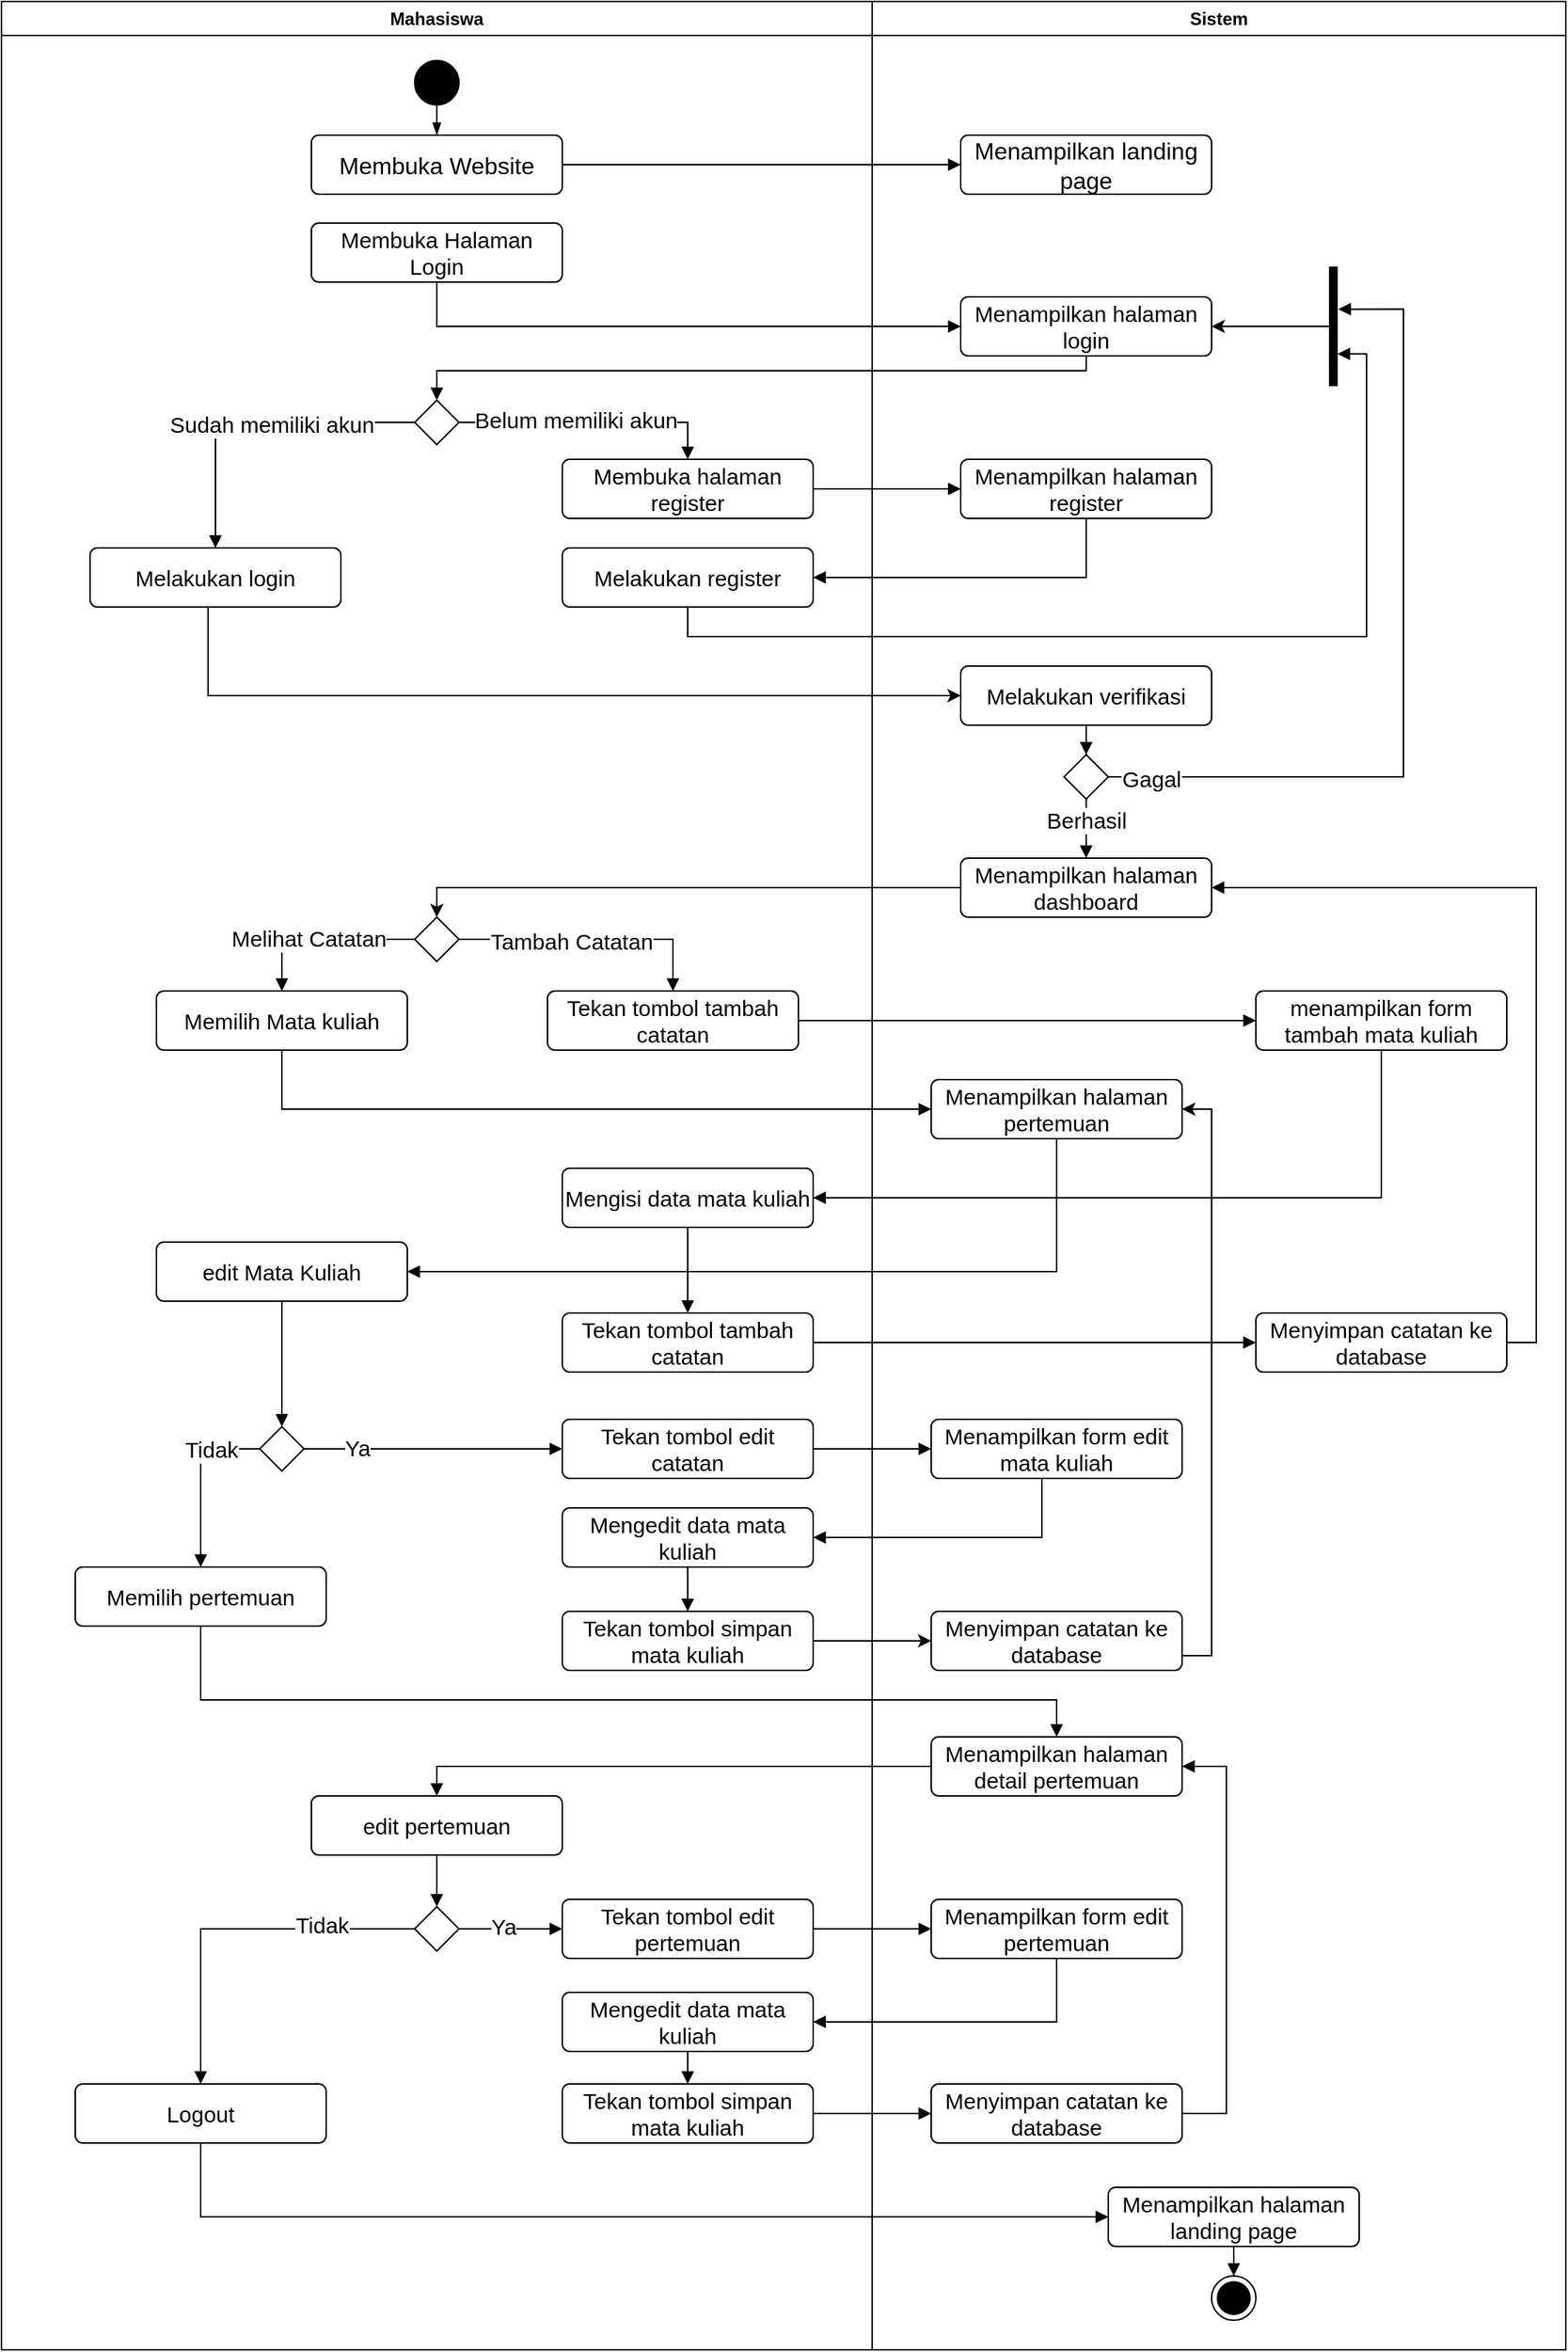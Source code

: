 <mxfile version="25.0.3">
  <diagram name="Page-1" id="1pS5nne5ay4UwRCuELFb">
    <mxGraphModel dx="2097" dy="682" grid="1" gridSize="10" guides="1" tooltips="1" connect="1" arrows="1" fold="1" page="1" pageScale="1" pageWidth="850" pageHeight="1100" math="0" shadow="0">
      <root>
        <mxCell id="0" />
        <mxCell id="1" parent="0" />
        <mxCell id="IEgsuIe9ImZTveWtjrnu-1" value="Mahasiswa" style="swimlane;whiteSpace=wrap;html=1;" parent="1" vertex="1">
          <mxGeometry x="-80" y="10" width="590" height="1590" as="geometry" />
        </mxCell>
        <mxCell id="IEgsuIe9ImZTveWtjrnu-6" style="edgeStyle=orthogonalEdgeStyle;rounded=0;orthogonalLoop=1;jettySize=auto;html=1;endArrow=blockThin;endFill=1;" parent="IEgsuIe9ImZTveWtjrnu-1" source="IEgsuIe9ImZTveWtjrnu-4" target="IEgsuIe9ImZTveWtjrnu-5" edge="1">
          <mxGeometry relative="1" as="geometry" />
        </mxCell>
        <mxCell id="IEgsuIe9ImZTveWtjrnu-4" value="" style="ellipse;fillColor=strokeColor;html=1;" parent="IEgsuIe9ImZTveWtjrnu-1" vertex="1">
          <mxGeometry x="280" y="40" width="30" height="30" as="geometry" />
        </mxCell>
        <mxCell id="IEgsuIe9ImZTveWtjrnu-5" value="Membuka Website" style="html=1;align=center;verticalAlign=middle;rounded=1;absoluteArcSize=1;arcSize=10;dashed=0;whiteSpace=wrap;labelPosition=center;verticalLabelPosition=middle;fontSize=16;" parent="IEgsuIe9ImZTveWtjrnu-1" vertex="1">
          <mxGeometry x="210" y="90.5" width="170" height="40" as="geometry" />
        </mxCell>
        <mxCell id="IEgsuIe9ImZTveWtjrnu-18" value="Membuka Halaman Login" style="html=1;align=center;verticalAlign=middle;rounded=1;absoluteArcSize=1;arcSize=10;dashed=0;whiteSpace=wrap;labelPosition=center;verticalLabelPosition=middle;fontSize=15;" parent="IEgsuIe9ImZTveWtjrnu-1" vertex="1">
          <mxGeometry x="210" y="150" width="170" height="40" as="geometry" />
        </mxCell>
        <mxCell id="IEgsuIe9ImZTveWtjrnu-43" style="edgeStyle=orthogonalEdgeStyle;rounded=0;orthogonalLoop=1;jettySize=auto;html=1;strokeColor=default;align=center;verticalAlign=middle;fontFamily=Helvetica;fontSize=11;fontColor=default;labelBackgroundColor=default;endArrow=block;endFill=1;" parent="IEgsuIe9ImZTveWtjrnu-1" source="IEgsuIe9ImZTveWtjrnu-21" target="IEgsuIe9ImZTveWtjrnu-30" edge="1">
          <mxGeometry relative="1" as="geometry" />
        </mxCell>
        <mxCell id="Frry8JoZcenMl01VOtcv-31" value="Belum memiliki akun" style="edgeLabel;html=1;align=center;verticalAlign=middle;resizable=0;points=[];fontFamily=Helvetica;fontSize=15;fontColor=default;labelBackgroundColor=default;" vertex="1" connectable="0" parent="IEgsuIe9ImZTveWtjrnu-43">
          <mxGeometry x="-0.469" y="2" relative="1" as="geometry">
            <mxPoint x="31" as="offset" />
          </mxGeometry>
        </mxCell>
        <mxCell id="Frry8JoZcenMl01VOtcv-20" style="edgeStyle=orthogonalEdgeStyle;rounded=0;orthogonalLoop=1;jettySize=auto;html=1;entryX=0.5;entryY=0;entryDx=0;entryDy=0;strokeColor=default;align=center;verticalAlign=middle;fontFamily=Helvetica;fontSize=11;fontColor=default;labelBackgroundColor=default;endArrow=block;endFill=1;" edge="1" parent="IEgsuIe9ImZTveWtjrnu-1" source="IEgsuIe9ImZTveWtjrnu-21" target="IEgsuIe9ImZTveWtjrnu-22">
          <mxGeometry relative="1" as="geometry" />
        </mxCell>
        <mxCell id="Frry8JoZcenMl01VOtcv-30" value="Sudah memiliki akun" style="edgeLabel;html=1;align=center;verticalAlign=middle;resizable=0;points=[];fontFamily=Helvetica;fontSize=15;fontColor=default;labelBackgroundColor=default;" vertex="1" connectable="0" parent="Frry8JoZcenMl01VOtcv-20">
          <mxGeometry x="-0.379" y="1" relative="1" as="geometry">
            <mxPoint x="-29" as="offset" />
          </mxGeometry>
        </mxCell>
        <mxCell id="IEgsuIe9ImZTveWtjrnu-21" value="" style="rhombus;" parent="IEgsuIe9ImZTveWtjrnu-1" vertex="1">
          <mxGeometry x="280" y="270" width="30" height="30" as="geometry" />
        </mxCell>
        <mxCell id="IEgsuIe9ImZTveWtjrnu-22" value="Melakukan login" style="html=1;align=center;verticalAlign=middle;rounded=1;absoluteArcSize=1;arcSize=10;dashed=0;whiteSpace=wrap;labelPosition=center;verticalLabelPosition=middle;fontSize=15;" parent="IEgsuIe9ImZTveWtjrnu-1" vertex="1">
          <mxGeometry x="60" y="370" width="170" height="40" as="geometry" />
        </mxCell>
        <mxCell id="IEgsuIe9ImZTveWtjrnu-30" value="Membuka halaman register" style="html=1;align=center;verticalAlign=middle;rounded=1;absoluteArcSize=1;arcSize=10;dashed=0;whiteSpace=wrap;labelPosition=center;verticalLabelPosition=middle;fontSize=15;" parent="IEgsuIe9ImZTveWtjrnu-1" vertex="1">
          <mxGeometry x="380" y="310" width="170" height="40" as="geometry" />
        </mxCell>
        <mxCell id="IEgsuIe9ImZTveWtjrnu-32" value="Melakukan register" style="html=1;align=center;verticalAlign=middle;rounded=1;absoluteArcSize=1;arcSize=10;dashed=0;whiteSpace=wrap;labelPosition=center;verticalLabelPosition=middle;fontSize=15;" parent="IEgsuIe9ImZTveWtjrnu-1" vertex="1">
          <mxGeometry x="380" y="370" width="170" height="40" as="geometry" />
        </mxCell>
        <mxCell id="9lwKUN8deFw_M2zKzOt3-55" style="edgeStyle=orthogonalEdgeStyle;rounded=0;orthogonalLoop=1;jettySize=auto;html=1;entryX=0.5;entryY=0;entryDx=0;entryDy=0;endArrow=block;endFill=1;" parent="IEgsuIe9ImZTveWtjrnu-1" source="IEgsuIe9ImZTveWtjrnu-36" target="IEgsuIe9ImZTveWtjrnu-37" edge="1">
          <mxGeometry relative="1" as="geometry" />
        </mxCell>
        <mxCell id="Frry8JoZcenMl01VOtcv-27" value="&lt;font style=&quot;font-size: 15px;&quot;&gt;Melihat Catatan&lt;/font&gt;" style="edgeLabel;html=1;align=center;verticalAlign=middle;resizable=0;points=[];" vertex="1" connectable="0" parent="9lwKUN8deFw_M2zKzOt3-55">
          <mxGeometry x="-0.066" y="-1" relative="1" as="geometry">
            <mxPoint x="-14" as="offset" />
          </mxGeometry>
        </mxCell>
        <mxCell id="9lwKUN8deFw_M2zKzOt3-56" style="edgeStyle=orthogonalEdgeStyle;rounded=0;orthogonalLoop=1;jettySize=auto;html=1;endArrow=block;endFill=1;" parent="IEgsuIe9ImZTveWtjrnu-1" source="IEgsuIe9ImZTveWtjrnu-36" target="IEgsuIe9ImZTveWtjrnu-59" edge="1">
          <mxGeometry relative="1" as="geometry" />
        </mxCell>
        <mxCell id="Frry8JoZcenMl01VOtcv-26" value="Tambah Catatan" style="edgeLabel;html=1;align=center;verticalAlign=middle;resizable=0;points=[];fontSize=15;" vertex="1" connectable="0" parent="9lwKUN8deFw_M2zKzOt3-56">
          <mxGeometry x="-0.393" y="-1" relative="1" as="geometry">
            <mxPoint x="21" as="offset" />
          </mxGeometry>
        </mxCell>
        <mxCell id="IEgsuIe9ImZTveWtjrnu-36" value="" style="rhombus;" parent="IEgsuIe9ImZTveWtjrnu-1" vertex="1">
          <mxGeometry x="280" y="620" width="30" height="30" as="geometry" />
        </mxCell>
        <mxCell id="IEgsuIe9ImZTveWtjrnu-59" value="Tekan tombol tambah catatan" style="html=1;align=center;verticalAlign=middle;rounded=1;absoluteArcSize=1;arcSize=10;dashed=0;whiteSpace=wrap;labelPosition=center;verticalLabelPosition=middle;fontSize=15;" parent="IEgsuIe9ImZTveWtjrnu-1" vertex="1">
          <mxGeometry x="370" y="670" width="170" height="40" as="geometry" />
        </mxCell>
        <mxCell id="IEgsuIe9ImZTveWtjrnu-37" value="Memilih Mata kuliah" style="html=1;align=center;verticalAlign=middle;rounded=1;absoluteArcSize=1;arcSize=10;dashed=0;whiteSpace=wrap;labelPosition=center;verticalLabelPosition=middle;fontSize=15;" parent="IEgsuIe9ImZTveWtjrnu-1" vertex="1">
          <mxGeometry x="105" y="670" width="170" height="40" as="geometry" />
        </mxCell>
        <mxCell id="9lwKUN8deFw_M2zKzOt3-13" style="edgeStyle=orthogonalEdgeStyle;rounded=0;orthogonalLoop=1;jettySize=auto;html=1;entryX=0.5;entryY=0;entryDx=0;entryDy=0;exitX=0;exitY=0.5;exitDx=0;exitDy=0;strokeColor=default;align=center;verticalAlign=middle;fontFamily=Helvetica;fontSize=11;fontColor=default;labelBackgroundColor=default;endArrow=block;endFill=1;" parent="IEgsuIe9ImZTveWtjrnu-1" source="IEgsuIe9ImZTveWtjrnu-71" target="IEgsuIe9ImZTveWtjrnu-63" edge="1">
          <mxGeometry relative="1" as="geometry">
            <mxPoint x="95" y="1073" as="targetPoint" />
          </mxGeometry>
        </mxCell>
        <mxCell id="9lwKUN8deFw_M2zKzOt3-16" value="Tidak" style="edgeLabel;html=1;align=center;verticalAlign=middle;resizable=0;points=[];rounded=0;strokeColor=default;fontFamily=Helvetica;fontSize=15;fontColor=default;labelBackgroundColor=default;" parent="9lwKUN8deFw_M2zKzOt3-13" vertex="1" connectable="0">
          <mxGeometry x="-0.44" relative="1" as="geometry">
            <mxPoint as="offset" />
          </mxGeometry>
        </mxCell>
        <mxCell id="IEgsuIe9ImZTveWtjrnu-71" value="" style="rhombus;" parent="IEgsuIe9ImZTveWtjrnu-1" vertex="1">
          <mxGeometry x="175" y="965" width="30" height="30" as="geometry" />
        </mxCell>
        <mxCell id="9lwKUN8deFw_M2zKzOt3-12" style="edgeStyle=orthogonalEdgeStyle;rounded=0;orthogonalLoop=1;jettySize=auto;html=1;entryX=0.5;entryY=0;entryDx=0;entryDy=0;strokeColor=default;align=center;verticalAlign=middle;fontFamily=Helvetica;fontSize=11;fontColor=default;labelBackgroundColor=default;endArrow=block;endFill=1;" parent="IEgsuIe9ImZTveWtjrnu-1" source="IEgsuIe9ImZTveWtjrnu-75" target="IEgsuIe9ImZTveWtjrnu-71" edge="1">
          <mxGeometry relative="1" as="geometry" />
        </mxCell>
        <mxCell id="IEgsuIe9ImZTveWtjrnu-75" value="edit Mata Kuliah" style="html=1;align=center;verticalAlign=middle;rounded=1;absoluteArcSize=1;arcSize=10;dashed=0;whiteSpace=wrap;labelPosition=center;verticalLabelPosition=middle;fontSize=15;" parent="IEgsuIe9ImZTveWtjrnu-1" vertex="1">
          <mxGeometry x="105" y="840" width="170" height="40" as="geometry" />
        </mxCell>
        <mxCell id="IEgsuIe9ImZTveWtjrnu-63" value="Memilih pertemuan" style="html=1;align=center;verticalAlign=middle;rounded=1;absoluteArcSize=1;arcSize=10;dashed=0;whiteSpace=wrap;labelPosition=center;verticalLabelPosition=middle;fontSize=15;" parent="IEgsuIe9ImZTveWtjrnu-1" vertex="1">
          <mxGeometry x="50" y="1060" width="170" height="40" as="geometry" />
        </mxCell>
        <mxCell id="9lwKUN8deFw_M2zKzOt3-23" style="edgeStyle=orthogonalEdgeStyle;rounded=0;orthogonalLoop=1;jettySize=auto;html=1;entryX=0.5;entryY=0;entryDx=0;entryDy=0;strokeColor=default;align=center;verticalAlign=middle;fontFamily=Helvetica;fontSize=11;fontColor=default;labelBackgroundColor=default;endArrow=block;endFill=1;" parent="IEgsuIe9ImZTveWtjrnu-1" source="9lwKUN8deFw_M2zKzOt3-20" target="9lwKUN8deFw_M2zKzOt3-22" edge="1">
          <mxGeometry relative="1" as="geometry" />
        </mxCell>
        <mxCell id="9lwKUN8deFw_M2zKzOt3-20" value="Mengedit data mata kuliah" style="html=1;align=center;verticalAlign=middle;rounded=1;absoluteArcSize=1;arcSize=10;dashed=0;whiteSpace=wrap;labelPosition=center;verticalLabelPosition=middle;fontSize=15;" parent="IEgsuIe9ImZTveWtjrnu-1" vertex="1">
          <mxGeometry x="380" y="1020" width="170" height="40" as="geometry" />
        </mxCell>
        <mxCell id="9lwKUN8deFw_M2zKzOt3-22" value="Tekan tombol simpan mata kuliah" style="html=1;align=center;verticalAlign=middle;rounded=1;absoluteArcSize=1;arcSize=10;dashed=0;whiteSpace=wrap;labelPosition=center;verticalLabelPosition=middle;fontSize=15;" parent="IEgsuIe9ImZTveWtjrnu-1" vertex="1">
          <mxGeometry x="380" y="1090" width="170" height="40" as="geometry" />
        </mxCell>
        <mxCell id="9lwKUN8deFw_M2zKzOt3-37" style="edgeStyle=orthogonalEdgeStyle;rounded=0;orthogonalLoop=1;jettySize=auto;html=1;entryX=0.5;entryY=0;entryDx=0;entryDy=0;strokeColor=default;align=center;verticalAlign=middle;fontFamily=Helvetica;fontSize=11;fontColor=default;labelBackgroundColor=default;endArrow=block;endFill=1;" parent="IEgsuIe9ImZTveWtjrnu-1" source="9lwKUN8deFw_M2zKzOt3-29" target="9lwKUN8deFw_M2zKzOt3-35" edge="1">
          <mxGeometry relative="1" as="geometry">
            <Array as="points">
              <mxPoint x="135" y="1305" />
            </Array>
          </mxGeometry>
        </mxCell>
        <mxCell id="9lwKUN8deFw_M2zKzOt3-38" value="Tidak" style="edgeLabel;html=1;align=center;verticalAlign=middle;resizable=0;points=[];rounded=0;strokeColor=default;fontFamily=Helvetica;fontSize=15;fontColor=default;labelBackgroundColor=default;" parent="9lwKUN8deFw_M2zKzOt3-37" vertex="1" connectable="0">
          <mxGeometry x="-0.491" y="-3" relative="1" as="geometry">
            <mxPoint as="offset" />
          </mxGeometry>
        </mxCell>
        <mxCell id="9lwKUN8deFw_M2zKzOt3-44" style="edgeStyle=orthogonalEdgeStyle;rounded=0;orthogonalLoop=1;jettySize=auto;html=1;endArrow=block;endFill=1;" parent="IEgsuIe9ImZTveWtjrnu-1" source="9lwKUN8deFw_M2zKzOt3-29" target="9lwKUN8deFw_M2zKzOt3-43" edge="1">
          <mxGeometry relative="1" as="geometry" />
        </mxCell>
        <mxCell id="Frry8JoZcenMl01VOtcv-34" value="Ya" style="edgeLabel;html=1;align=center;verticalAlign=middle;resizable=0;points=[];fontFamily=Helvetica;fontSize=15;fontColor=default;labelBackgroundColor=default;" vertex="1" connectable="0" parent="9lwKUN8deFw_M2zKzOt3-44">
          <mxGeometry x="-0.33" y="2" relative="1" as="geometry">
            <mxPoint x="6" as="offset" />
          </mxGeometry>
        </mxCell>
        <mxCell id="9lwKUN8deFw_M2zKzOt3-29" value="" style="rhombus;" parent="IEgsuIe9ImZTveWtjrnu-1" vertex="1">
          <mxGeometry x="280" y="1290" width="30" height="30" as="geometry" />
        </mxCell>
        <mxCell id="9lwKUN8deFw_M2zKzOt3-34" style="edgeStyle=orthogonalEdgeStyle;rounded=0;orthogonalLoop=1;jettySize=auto;html=1;strokeColor=default;align=center;verticalAlign=middle;fontFamily=Helvetica;fontSize=11;fontColor=default;labelBackgroundColor=default;endArrow=block;endFill=1;" parent="IEgsuIe9ImZTveWtjrnu-1" source="9lwKUN8deFw_M2zKzOt3-30" target="9lwKUN8deFw_M2zKzOt3-29" edge="1">
          <mxGeometry relative="1" as="geometry" />
        </mxCell>
        <mxCell id="9lwKUN8deFw_M2zKzOt3-30" value="edit pertemuan" style="html=1;align=center;verticalAlign=middle;rounded=1;absoluteArcSize=1;arcSize=10;dashed=0;whiteSpace=wrap;labelPosition=center;verticalLabelPosition=middle;fontSize=15;" parent="IEgsuIe9ImZTveWtjrnu-1" vertex="1">
          <mxGeometry x="210" y="1215" width="170" height="40" as="geometry" />
        </mxCell>
        <mxCell id="9lwKUN8deFw_M2zKzOt3-35" value="Logout" style="html=1;align=center;verticalAlign=middle;rounded=1;absoluteArcSize=1;arcSize=10;dashed=0;whiteSpace=wrap;labelPosition=center;verticalLabelPosition=middle;fontSize=15;" parent="IEgsuIe9ImZTveWtjrnu-1" vertex="1">
          <mxGeometry x="50" y="1410" width="170" height="40" as="geometry" />
        </mxCell>
        <mxCell id="9lwKUN8deFw_M2zKzOt3-59" style="edgeStyle=orthogonalEdgeStyle;rounded=0;orthogonalLoop=1;jettySize=auto;html=1;entryX=0.5;entryY=0;entryDx=0;entryDy=0;strokeColor=default;align=center;verticalAlign=middle;fontFamily=Helvetica;fontSize=11;fontColor=default;labelBackgroundColor=default;endArrow=block;endFill=1;" parent="IEgsuIe9ImZTveWtjrnu-1" source="IEgsuIe9ImZTveWtjrnu-68" target="IEgsuIe9ImZTveWtjrnu-69" edge="1">
          <mxGeometry relative="1" as="geometry" />
        </mxCell>
        <mxCell id="IEgsuIe9ImZTveWtjrnu-68" value="Mengisi data mata kuliah" style="html=1;align=center;verticalAlign=middle;rounded=1;absoluteArcSize=1;arcSize=10;dashed=0;whiteSpace=wrap;labelPosition=center;verticalLabelPosition=middle;fontSize=15;" parent="IEgsuIe9ImZTveWtjrnu-1" vertex="1">
          <mxGeometry x="380" y="790" width="170" height="40" as="geometry" />
        </mxCell>
        <mxCell id="IEgsuIe9ImZTveWtjrnu-69" value="Tekan tombol tambah catatan" style="html=1;align=center;verticalAlign=middle;rounded=1;absoluteArcSize=1;arcSize=10;dashed=0;whiteSpace=wrap;labelPosition=center;verticalLabelPosition=middle;fontSize=15;" parent="IEgsuIe9ImZTveWtjrnu-1" vertex="1">
          <mxGeometry x="380" y="888" width="170" height="40" as="geometry" />
        </mxCell>
        <mxCell id="9lwKUN8deFw_M2zKzOt3-40" value="Tekan tombol edit catatan" style="html=1;align=center;verticalAlign=middle;rounded=1;absoluteArcSize=1;arcSize=10;dashed=0;whiteSpace=wrap;labelPosition=center;verticalLabelPosition=middle;fontSize=15;" parent="IEgsuIe9ImZTveWtjrnu-1" vertex="1">
          <mxGeometry x="380" y="960" width="170" height="40" as="geometry" />
        </mxCell>
        <mxCell id="9lwKUN8deFw_M2zKzOt3-41" value="" style="edgeStyle=orthogonalEdgeStyle;rounded=0;orthogonalLoop=1;jettySize=auto;html=1;entryX=0;entryY=0.5;entryDx=0;entryDy=0;strokeColor=default;align=center;verticalAlign=middle;fontFamily=Helvetica;fontSize=11;fontColor=default;labelBackgroundColor=default;endArrow=block;endFill=1;" parent="IEgsuIe9ImZTveWtjrnu-1" source="IEgsuIe9ImZTveWtjrnu-71" target="9lwKUN8deFw_M2zKzOt3-40" edge="1">
          <mxGeometry relative="1" as="geometry">
            <mxPoint x="160" y="948" as="sourcePoint" />
            <mxPoint x="750" y="948" as="targetPoint" />
          </mxGeometry>
        </mxCell>
        <mxCell id="9lwKUN8deFw_M2zKzOt3-42" value="Ya" style="edgeLabel;html=1;align=center;verticalAlign=middle;resizable=0;points=[];rounded=0;strokeColor=default;fontFamily=Helvetica;fontSize=15;fontColor=default;labelBackgroundColor=default;" parent="9lwKUN8deFw_M2zKzOt3-41" vertex="1" connectable="0">
          <mxGeometry x="-0.817" y="-2" relative="1" as="geometry">
            <mxPoint x="20" y="-3" as="offset" />
          </mxGeometry>
        </mxCell>
        <mxCell id="9lwKUN8deFw_M2zKzOt3-43" value="Tekan tombol edit pertemuan" style="html=1;align=center;verticalAlign=middle;rounded=1;absoluteArcSize=1;arcSize=10;dashed=0;whiteSpace=wrap;labelPosition=center;verticalLabelPosition=middle;fontSize=15;" parent="IEgsuIe9ImZTveWtjrnu-1" vertex="1">
          <mxGeometry x="380" y="1285" width="170" height="40" as="geometry" />
        </mxCell>
        <mxCell id="9lwKUN8deFw_M2zKzOt3-50" style="edgeStyle=orthogonalEdgeStyle;rounded=0;orthogonalLoop=1;jettySize=auto;html=1;entryX=0.5;entryY=0;entryDx=0;entryDy=0;strokeColor=default;align=center;verticalAlign=middle;fontFamily=Helvetica;fontSize=11;fontColor=default;labelBackgroundColor=default;endArrow=block;endFill=1;" parent="IEgsuIe9ImZTveWtjrnu-1" source="9lwKUN8deFw_M2zKzOt3-47" target="9lwKUN8deFw_M2zKzOt3-48" edge="1">
          <mxGeometry relative="1" as="geometry" />
        </mxCell>
        <mxCell id="9lwKUN8deFw_M2zKzOt3-47" value="Mengedit data mata kuliah" style="html=1;align=center;verticalAlign=middle;rounded=1;absoluteArcSize=1;arcSize=10;dashed=0;whiteSpace=wrap;labelPosition=center;verticalLabelPosition=middle;fontSize=15;" parent="IEgsuIe9ImZTveWtjrnu-1" vertex="1">
          <mxGeometry x="380" y="1348" width="170" height="40" as="geometry" />
        </mxCell>
        <mxCell id="9lwKUN8deFw_M2zKzOt3-48" value="Tekan tombol simpan mata kuliah" style="html=1;align=center;verticalAlign=middle;rounded=1;absoluteArcSize=1;arcSize=10;dashed=0;whiteSpace=wrap;labelPosition=center;verticalLabelPosition=middle;fontSize=15;" parent="IEgsuIe9ImZTveWtjrnu-1" vertex="1">
          <mxGeometry x="380" y="1410" width="170" height="40" as="geometry" />
        </mxCell>
        <mxCell id="IEgsuIe9ImZTveWtjrnu-7" value="Sistem" style="swimlane;whiteSpace=wrap;html=1;" parent="1" vertex="1">
          <mxGeometry x="510" y="10" width="470" height="1590" as="geometry" />
        </mxCell>
        <mxCell id="IEgsuIe9ImZTveWtjrnu-8" style="edgeStyle=orthogonalEdgeStyle;rounded=0;orthogonalLoop=1;jettySize=auto;html=1;endArrow=blockThin;endFill=1;" parent="IEgsuIe9ImZTveWtjrnu-7" edge="1">
          <mxGeometry relative="1" as="geometry">
            <mxPoint x="219.957" y="90" as="targetPoint" />
          </mxGeometry>
        </mxCell>
        <mxCell id="IEgsuIe9ImZTveWtjrnu-16" value="Menampilkan landing page" style="html=1;align=center;verticalAlign=middle;rounded=1;absoluteArcSize=1;arcSize=10;dashed=0;whiteSpace=wrap;labelPosition=center;verticalLabelPosition=middle;fontSize=16;" parent="IEgsuIe9ImZTveWtjrnu-7" vertex="1">
          <mxGeometry x="60" y="90.5" width="170" height="40" as="geometry" />
        </mxCell>
        <mxCell id="IEgsuIe9ImZTveWtjrnu-19" value="Menampilkan halaman login" style="html=1;align=center;verticalAlign=middle;rounded=1;absoluteArcSize=1;arcSize=10;dashed=0;whiteSpace=wrap;labelPosition=center;verticalLabelPosition=middle;fontSize=15;" parent="IEgsuIe9ImZTveWtjrnu-7" vertex="1">
          <mxGeometry x="60" y="200" width="170" height="40" as="geometry" />
        </mxCell>
        <mxCell id="IEgsuIe9ImZTveWtjrnu-31" value="Menampilkan halaman register" style="html=1;align=center;verticalAlign=middle;rounded=1;absoluteArcSize=1;arcSize=10;dashed=0;whiteSpace=wrap;labelPosition=center;verticalLabelPosition=middle;fontSize=15;" parent="IEgsuIe9ImZTveWtjrnu-7" vertex="1">
          <mxGeometry x="60" y="310" width="170" height="40" as="geometry" />
        </mxCell>
        <mxCell id="IEgsuIe9ImZTveWtjrnu-56" style="edgeStyle=orthogonalEdgeStyle;rounded=0;orthogonalLoop=1;jettySize=auto;html=1;strokeColor=default;align=center;verticalAlign=middle;fontFamily=Helvetica;fontSize=11;fontColor=default;labelBackgroundColor=default;endArrow=block;endFill=1;" parent="IEgsuIe9ImZTveWtjrnu-7" source="IEgsuIe9ImZTveWtjrnu-33" target="IEgsuIe9ImZTveWtjrnu-35" edge="1">
          <mxGeometry relative="1" as="geometry" />
        </mxCell>
        <mxCell id="Frry8JoZcenMl01VOtcv-25" value="Berhasil" style="edgeLabel;html=1;align=center;verticalAlign=middle;resizable=0;points=[];fontSize=15;rounded=0;strokeColor=default;fontFamily=Helvetica;fontColor=default;labelBackgroundColor=default;" vertex="1" connectable="0" parent="IEgsuIe9ImZTveWtjrnu-56">
          <mxGeometry x="0.16" y="1" relative="1" as="geometry">
            <mxPoint x="-1" y="-9" as="offset" />
          </mxGeometry>
        </mxCell>
        <mxCell id="IEgsuIe9ImZTveWtjrnu-33" value="" style="rhombus;" parent="IEgsuIe9ImZTveWtjrnu-7" vertex="1">
          <mxGeometry x="130" y="510" width="30" height="30" as="geometry" />
        </mxCell>
        <mxCell id="IEgsuIe9ImZTveWtjrnu-55" style="edgeStyle=orthogonalEdgeStyle;rounded=0;orthogonalLoop=1;jettySize=auto;html=1;strokeColor=default;align=center;verticalAlign=middle;fontFamily=Helvetica;fontSize=11;fontColor=default;labelBackgroundColor=default;endArrow=block;endFill=1;" parent="IEgsuIe9ImZTveWtjrnu-7" source="IEgsuIe9ImZTveWtjrnu-34" target="IEgsuIe9ImZTveWtjrnu-33" edge="1">
          <mxGeometry relative="1" as="geometry" />
        </mxCell>
        <mxCell id="IEgsuIe9ImZTveWtjrnu-34" value="Melakukan verifikasi" style="html=1;align=center;verticalAlign=middle;rounded=1;absoluteArcSize=1;arcSize=10;dashed=0;whiteSpace=wrap;labelPosition=center;verticalLabelPosition=middle;fontSize=15;" parent="IEgsuIe9ImZTveWtjrnu-7" vertex="1">
          <mxGeometry x="60" y="450" width="170" height="40" as="geometry" />
        </mxCell>
        <mxCell id="IEgsuIe9ImZTveWtjrnu-35" value="Menampilkan halaman dashboard" style="html=1;align=center;verticalAlign=middle;rounded=1;absoluteArcSize=1;arcSize=10;dashed=0;whiteSpace=wrap;labelPosition=center;verticalLabelPosition=middle;fontSize=15;" parent="IEgsuIe9ImZTveWtjrnu-7" vertex="1">
          <mxGeometry x="60" y="580" width="170" height="40" as="geometry" />
        </mxCell>
        <mxCell id="IEgsuIe9ImZTveWtjrnu-61" value="Menampilkan halaman pertemuan" style="html=1;align=center;verticalAlign=middle;rounded=1;absoluteArcSize=1;arcSize=10;dashed=0;whiteSpace=wrap;labelPosition=center;verticalLabelPosition=middle;fontSize=15;" parent="IEgsuIe9ImZTveWtjrnu-7" vertex="1">
          <mxGeometry x="40" y="730" width="170" height="40" as="geometry" />
        </mxCell>
        <mxCell id="IEgsuIe9ImZTveWtjrnu-67" value="menampilkan form tambah mata kuliah" style="html=1;align=center;verticalAlign=middle;rounded=1;absoluteArcSize=1;arcSize=10;dashed=0;whiteSpace=wrap;labelPosition=center;verticalLabelPosition=middle;fontSize=15;" parent="IEgsuIe9ImZTveWtjrnu-7" vertex="1">
          <mxGeometry x="260" y="670" width="170" height="40" as="geometry" />
        </mxCell>
        <mxCell id="IEgsuIe9ImZTveWtjrnu-64" value="Menampilkan halaman detail pertemuan" style="html=1;align=center;verticalAlign=middle;rounded=1;absoluteArcSize=1;arcSize=10;dashed=0;whiteSpace=wrap;labelPosition=center;verticalLabelPosition=middle;fontSize=15;" parent="IEgsuIe9ImZTveWtjrnu-7" vertex="1">
          <mxGeometry x="40" y="1175" width="170" height="40" as="geometry" />
        </mxCell>
        <mxCell id="9lwKUN8deFw_M2zKzOt3-4" value="Menampilkan form edit mata kuliah" style="html=1;align=center;verticalAlign=middle;rounded=1;absoluteArcSize=1;arcSize=10;dashed=0;whiteSpace=wrap;labelPosition=center;verticalLabelPosition=middle;fontSize=15;" parent="IEgsuIe9ImZTveWtjrnu-7" vertex="1">
          <mxGeometry x="40" y="960" width="170" height="40" as="geometry" />
        </mxCell>
        <mxCell id="9lwKUN8deFw_M2zKzOt3-27" style="edgeStyle=orthogonalEdgeStyle;rounded=0;orthogonalLoop=1;jettySize=auto;html=1;entryX=1;entryY=0.5;entryDx=0;entryDy=0;" parent="IEgsuIe9ImZTveWtjrnu-7" source="9lwKUN8deFw_M2zKzOt3-25" target="IEgsuIe9ImZTveWtjrnu-61" edge="1">
          <mxGeometry relative="1" as="geometry">
            <Array as="points">
              <mxPoint x="230" y="1120" />
              <mxPoint x="230" y="750" />
            </Array>
          </mxGeometry>
        </mxCell>
        <mxCell id="9lwKUN8deFw_M2zKzOt3-25" value="Menyimpan catatan ke database" style="html=1;align=center;verticalAlign=middle;rounded=1;absoluteArcSize=1;arcSize=10;dashed=0;whiteSpace=wrap;labelPosition=center;verticalLabelPosition=middle;fontSize=15;" parent="IEgsuIe9ImZTveWtjrnu-7" vertex="1">
          <mxGeometry x="40" y="1090" width="170" height="40" as="geometry" />
        </mxCell>
        <mxCell id="9lwKUN8deFw_M2zKzOt3-61" style="edgeStyle=orthogonalEdgeStyle;rounded=0;orthogonalLoop=1;jettySize=auto;html=1;entryX=1;entryY=0.5;entryDx=0;entryDy=0;strokeColor=default;align=center;verticalAlign=middle;fontFamily=Helvetica;fontSize=11;fontColor=default;labelBackgroundColor=default;endArrow=block;endFill=1;" parent="IEgsuIe9ImZTveWtjrnu-7" source="IEgsuIe9ImZTveWtjrnu-70" target="IEgsuIe9ImZTveWtjrnu-35" edge="1">
          <mxGeometry relative="1" as="geometry">
            <Array as="points">
              <mxPoint x="450" y="908" />
              <mxPoint x="450" y="600" />
            </Array>
          </mxGeometry>
        </mxCell>
        <mxCell id="IEgsuIe9ImZTveWtjrnu-70" value="Menyimpan catatan ke database" style="html=1;align=center;verticalAlign=middle;rounded=1;absoluteArcSize=1;arcSize=10;dashed=0;whiteSpace=wrap;labelPosition=center;verticalLabelPosition=middle;fontSize=15;" parent="IEgsuIe9ImZTveWtjrnu-7" vertex="1">
          <mxGeometry x="260" y="888" width="170" height="40" as="geometry" />
        </mxCell>
        <mxCell id="9lwKUN8deFw_M2zKzOt3-45" value="Menampilkan form edit pertemuan" style="html=1;align=center;verticalAlign=middle;rounded=1;absoluteArcSize=1;arcSize=10;dashed=0;whiteSpace=wrap;labelPosition=center;verticalLabelPosition=middle;fontSize=15;" parent="IEgsuIe9ImZTveWtjrnu-7" vertex="1">
          <mxGeometry x="40" y="1285" width="170" height="40" as="geometry" />
        </mxCell>
        <mxCell id="Frry8JoZcenMl01VOtcv-37" style="edgeStyle=orthogonalEdgeStyle;shape=connector;rounded=0;orthogonalLoop=1;jettySize=auto;html=1;entryX=1;entryY=0.5;entryDx=0;entryDy=0;strokeColor=default;align=center;verticalAlign=middle;fontFamily=Helvetica;fontSize=11;fontColor=default;labelBackgroundColor=default;endArrow=block;endFill=1;" edge="1" parent="IEgsuIe9ImZTveWtjrnu-7" source="9lwKUN8deFw_M2zKzOt3-51" target="IEgsuIe9ImZTveWtjrnu-64">
          <mxGeometry relative="1" as="geometry">
            <Array as="points">
              <mxPoint x="240" y="1430" />
              <mxPoint x="240" y="1195" />
            </Array>
          </mxGeometry>
        </mxCell>
        <mxCell id="9lwKUN8deFw_M2zKzOt3-51" value="Menyimpan catatan ke database" style="html=1;align=center;verticalAlign=middle;rounded=1;absoluteArcSize=1;arcSize=10;dashed=0;whiteSpace=wrap;labelPosition=center;verticalLabelPosition=middle;fontSize=15;" parent="IEgsuIe9ImZTveWtjrnu-7" vertex="1">
          <mxGeometry x="40" y="1410" width="170" height="40" as="geometry" />
        </mxCell>
        <mxCell id="IEgsuIe9ImZTveWtjrnu-66" value="Menampilkan halaman landing page" style="html=1;align=center;verticalAlign=middle;rounded=1;absoluteArcSize=1;arcSize=10;dashed=0;whiteSpace=wrap;labelPosition=center;verticalLabelPosition=middle;fontSize=15;" parent="IEgsuIe9ImZTveWtjrnu-7" vertex="1">
          <mxGeometry x="160" y="1480" width="170" height="40" as="geometry" />
        </mxCell>
        <mxCell id="9lwKUN8deFw_M2zKzOt3-64" style="edgeStyle=orthogonalEdgeStyle;rounded=0;orthogonalLoop=1;jettySize=auto;html=1;entryX=0.5;entryY=0;entryDx=0;entryDy=0;strokeColor=default;align=center;verticalAlign=middle;fontFamily=Helvetica;fontSize=11;fontColor=default;labelBackgroundColor=default;endArrow=block;endFill=1;" parent="IEgsuIe9ImZTveWtjrnu-7" source="IEgsuIe9ImZTveWtjrnu-66" target="9lwKUN8deFw_M2zKzOt3-63" edge="1">
          <mxGeometry relative="1" as="geometry" />
        </mxCell>
        <mxCell id="9lwKUN8deFw_M2zKzOt3-63" value="" style="ellipse;html=1;shape=endState;fillColor=strokeColor;" parent="IEgsuIe9ImZTveWtjrnu-7" vertex="1">
          <mxGeometry x="230" y="1540" width="30" height="30" as="geometry" />
        </mxCell>
        <mxCell id="Frry8JoZcenMl01VOtcv-7" style="edgeStyle=orthogonalEdgeStyle;rounded=0;orthogonalLoop=1;jettySize=auto;html=1;entryX=1;entryY=0.5;entryDx=0;entryDy=0;" edge="1" parent="IEgsuIe9ImZTveWtjrnu-7" source="Frry8JoZcenMl01VOtcv-4" target="IEgsuIe9ImZTveWtjrnu-19">
          <mxGeometry relative="1" as="geometry" />
        </mxCell>
        <mxCell id="Frry8JoZcenMl01VOtcv-4" value="" style="html=1;points=[];perimeter=orthogonalPerimeter;fillColor=strokeColor;" vertex="1" parent="IEgsuIe9ImZTveWtjrnu-7">
          <mxGeometry x="310" y="180" width="5" height="80" as="geometry" />
        </mxCell>
        <mxCell id="Frry8JoZcenMl01VOtcv-23" style="edgeStyle=orthogonalEdgeStyle;rounded=0;orthogonalLoop=1;jettySize=auto;html=1;entryX=1.17;entryY=0.354;entryDx=0;entryDy=0;entryPerimeter=0;strokeColor=default;align=center;verticalAlign=middle;fontFamily=Helvetica;fontSize=11;fontColor=default;labelBackgroundColor=default;endArrow=block;endFill=1;exitX=1;exitY=0.5;exitDx=0;exitDy=0;" edge="1" parent="IEgsuIe9ImZTveWtjrnu-7" source="IEgsuIe9ImZTveWtjrnu-33" target="Frry8JoZcenMl01VOtcv-4">
          <mxGeometry relative="1" as="geometry">
            <Array as="points">
              <mxPoint x="360" y="525" />
              <mxPoint x="360" y="208" />
            </Array>
          </mxGeometry>
        </mxCell>
        <mxCell id="Frry8JoZcenMl01VOtcv-24" value="Gagal" style="edgeLabel;html=1;align=center;verticalAlign=middle;resizable=0;points=[];fontSize=15;" vertex="1" connectable="0" parent="Frry8JoZcenMl01VOtcv-23">
          <mxGeometry x="-0.896" y="-1" relative="1" as="geometry">
            <mxPoint as="offset" />
          </mxGeometry>
        </mxCell>
        <mxCell id="IEgsuIe9ImZTveWtjrnu-38" style="edgeStyle=orthogonalEdgeStyle;rounded=0;orthogonalLoop=1;jettySize=auto;html=1;entryX=0;entryY=0.5;entryDx=0;entryDy=0;endArrow=block;endFill=1;" parent="1" source="IEgsuIe9ImZTveWtjrnu-5" target="IEgsuIe9ImZTveWtjrnu-16" edge="1">
          <mxGeometry relative="1" as="geometry" />
        </mxCell>
        <mxCell id="IEgsuIe9ImZTveWtjrnu-44" style="edgeStyle=orthogonalEdgeStyle;rounded=0;orthogonalLoop=1;jettySize=auto;html=1;entryX=0;entryY=0.5;entryDx=0;entryDy=0;" parent="1" source="IEgsuIe9ImZTveWtjrnu-22" target="IEgsuIe9ImZTveWtjrnu-34" edge="1">
          <mxGeometry relative="1" as="geometry">
            <Array as="points">
              <mxPoint x="60" y="480" />
            </Array>
          </mxGeometry>
        </mxCell>
        <mxCell id="IEgsuIe9ImZTveWtjrnu-47" style="edgeStyle=orthogonalEdgeStyle;rounded=0;orthogonalLoop=1;jettySize=auto;html=1;strokeColor=default;align=center;verticalAlign=middle;fontFamily=Helvetica;fontSize=11;fontColor=default;labelBackgroundColor=default;endArrow=block;endFill=1;" parent="1" source="IEgsuIe9ImZTveWtjrnu-30" target="IEgsuIe9ImZTveWtjrnu-31" edge="1">
          <mxGeometry relative="1" as="geometry" />
        </mxCell>
        <mxCell id="IEgsuIe9ImZTveWtjrnu-58" style="edgeStyle=orthogonalEdgeStyle;rounded=0;orthogonalLoop=1;jettySize=auto;html=1;entryX=0.5;entryY=0;entryDx=0;entryDy=0;" parent="1" source="IEgsuIe9ImZTveWtjrnu-35" target="IEgsuIe9ImZTveWtjrnu-36" edge="1">
          <mxGeometry relative="1" as="geometry">
            <Array as="points">
              <mxPoint x="625" y="610" />
              <mxPoint x="180" y="610" />
            </Array>
          </mxGeometry>
        </mxCell>
        <mxCell id="9lwKUN8deFw_M2zKzOt3-10" style="edgeStyle=orthogonalEdgeStyle;rounded=0;orthogonalLoop=1;jettySize=auto;html=1;entryX=0;entryY=0.5;entryDx=0;entryDy=0;strokeColor=default;align=center;verticalAlign=middle;fontFamily=Helvetica;fontSize=11;fontColor=default;labelBackgroundColor=default;endArrow=block;endFill=1;" parent="1" source="IEgsuIe9ImZTveWtjrnu-37" target="IEgsuIe9ImZTveWtjrnu-61" edge="1">
          <mxGeometry relative="1" as="geometry">
            <Array as="points">
              <mxPoint x="110" y="760" />
            </Array>
          </mxGeometry>
        </mxCell>
        <mxCell id="9lwKUN8deFw_M2zKzOt3-14" style="edgeStyle=orthogonalEdgeStyle;rounded=0;orthogonalLoop=1;jettySize=auto;html=1;entryX=0;entryY=0.5;entryDx=0;entryDy=0;strokeColor=default;align=center;verticalAlign=middle;fontFamily=Helvetica;fontSize=11;fontColor=default;labelBackgroundColor=default;endArrow=block;endFill=1;" parent="1" source="9lwKUN8deFw_M2zKzOt3-40" target="9lwKUN8deFw_M2zKzOt3-4" edge="1">
          <mxGeometry relative="1" as="geometry" />
        </mxCell>
        <mxCell id="9lwKUN8deFw_M2zKzOt3-21" style="edgeStyle=orthogonalEdgeStyle;rounded=0;orthogonalLoop=1;jettySize=auto;html=1;entryX=1;entryY=0.5;entryDx=0;entryDy=0;strokeColor=default;align=center;verticalAlign=middle;fontFamily=Helvetica;fontSize=11;fontColor=default;labelBackgroundColor=default;endArrow=block;endFill=1;" parent="1" source="9lwKUN8deFw_M2zKzOt3-4" target="9lwKUN8deFw_M2zKzOt3-20" edge="1">
          <mxGeometry relative="1" as="geometry">
            <Array as="points">
              <mxPoint x="625" y="1050" />
            </Array>
          </mxGeometry>
        </mxCell>
        <mxCell id="9lwKUN8deFw_M2zKzOt3-26" value="" style="edgeStyle=orthogonalEdgeStyle;rounded=0;orthogonalLoop=1;jettySize=auto;html=1;" parent="1" source="9lwKUN8deFw_M2zKzOt3-22" target="9lwKUN8deFw_M2zKzOt3-25" edge="1">
          <mxGeometry relative="1" as="geometry" />
        </mxCell>
        <mxCell id="9lwKUN8deFw_M2zKzOt3-46" style="edgeStyle=orthogonalEdgeStyle;rounded=0;orthogonalLoop=1;jettySize=auto;html=1;entryX=0;entryY=0.5;entryDx=0;entryDy=0;strokeColor=default;align=center;verticalAlign=middle;fontFamily=Helvetica;fontSize=11;fontColor=default;labelBackgroundColor=default;endArrow=block;endFill=1;" parent="1" source="9lwKUN8deFw_M2zKzOt3-43" target="9lwKUN8deFw_M2zKzOt3-45" edge="1">
          <mxGeometry relative="1" as="geometry" />
        </mxCell>
        <mxCell id="9lwKUN8deFw_M2zKzOt3-53" style="edgeStyle=orthogonalEdgeStyle;rounded=0;orthogonalLoop=1;jettySize=auto;html=1;entryX=0;entryY=0.5;entryDx=0;entryDy=0;strokeColor=default;align=center;verticalAlign=middle;fontFamily=Helvetica;fontSize=11;fontColor=default;labelBackgroundColor=default;endArrow=block;endFill=1;" parent="1" source="9lwKUN8deFw_M2zKzOt3-48" target="9lwKUN8deFw_M2zKzOt3-51" edge="1">
          <mxGeometry relative="1" as="geometry" />
        </mxCell>
        <mxCell id="9lwKUN8deFw_M2zKzOt3-57" style="edgeStyle=orthogonalEdgeStyle;rounded=0;orthogonalLoop=1;jettySize=auto;html=1;entryX=0;entryY=0.5;entryDx=0;entryDy=0;strokeColor=default;align=center;verticalAlign=middle;fontFamily=Helvetica;fontSize=11;fontColor=default;labelBackgroundColor=default;endArrow=block;endFill=1;" parent="1" source="IEgsuIe9ImZTveWtjrnu-59" target="IEgsuIe9ImZTveWtjrnu-67" edge="1">
          <mxGeometry relative="1" as="geometry" />
        </mxCell>
        <mxCell id="9lwKUN8deFw_M2zKzOt3-60" style="edgeStyle=orthogonalEdgeStyle;rounded=0;orthogonalLoop=1;jettySize=auto;html=1;strokeColor=default;align=center;verticalAlign=middle;fontFamily=Helvetica;fontSize=11;fontColor=default;labelBackgroundColor=default;endArrow=block;endFill=1;" parent="1" source="IEgsuIe9ImZTveWtjrnu-69" target="IEgsuIe9ImZTveWtjrnu-70" edge="1">
          <mxGeometry relative="1" as="geometry" />
        </mxCell>
        <mxCell id="Frry8JoZcenMl01VOtcv-14" style="edgeStyle=orthogonalEdgeStyle;rounded=0;orthogonalLoop=1;jettySize=auto;html=1;entryX=0.5;entryY=0;entryDx=0;entryDy=0;strokeColor=default;align=center;verticalAlign=middle;fontFamily=Helvetica;fontSize=11;fontColor=default;labelBackgroundColor=default;endArrow=block;endFill=1;" edge="1" parent="1" source="IEgsuIe9ImZTveWtjrnu-63" target="IEgsuIe9ImZTveWtjrnu-64">
          <mxGeometry relative="1" as="geometry">
            <Array as="points">
              <mxPoint x="55" y="1160" />
              <mxPoint x="635" y="1160" />
            </Array>
          </mxGeometry>
        </mxCell>
        <mxCell id="Frry8JoZcenMl01VOtcv-18" style="edgeStyle=orthogonalEdgeStyle;rounded=0;orthogonalLoop=1;jettySize=auto;html=1;entryX=0;entryY=0.5;entryDx=0;entryDy=0;strokeColor=default;align=center;verticalAlign=middle;fontFamily=Helvetica;fontSize=11;fontColor=default;labelBackgroundColor=default;endArrow=block;endFill=1;" edge="1" parent="1" source="IEgsuIe9ImZTveWtjrnu-18" target="IEgsuIe9ImZTveWtjrnu-19">
          <mxGeometry relative="1" as="geometry">
            <Array as="points">
              <mxPoint x="215" y="230" />
            </Array>
          </mxGeometry>
        </mxCell>
        <mxCell id="Frry8JoZcenMl01VOtcv-19" style="edgeStyle=orthogonalEdgeStyle;rounded=0;orthogonalLoop=1;jettySize=auto;html=1;entryX=0.5;entryY=0;entryDx=0;entryDy=0;strokeColor=default;align=center;verticalAlign=middle;fontFamily=Helvetica;fontSize=11;fontColor=default;labelBackgroundColor=default;endArrow=block;endFill=1;" edge="1" parent="1" source="IEgsuIe9ImZTveWtjrnu-19" target="IEgsuIe9ImZTveWtjrnu-21">
          <mxGeometry relative="1" as="geometry">
            <Array as="points">
              <mxPoint x="655" y="260" />
              <mxPoint x="215" y="260" />
            </Array>
          </mxGeometry>
        </mxCell>
        <mxCell id="Frry8JoZcenMl01VOtcv-21" style="edgeStyle=orthogonalEdgeStyle;rounded=0;orthogonalLoop=1;jettySize=auto;html=1;entryX=1;entryY=0.5;entryDx=0;entryDy=0;strokeColor=default;align=center;verticalAlign=middle;fontFamily=Helvetica;fontSize=11;fontColor=default;labelBackgroundColor=default;endArrow=block;endFill=1;" edge="1" parent="1" source="IEgsuIe9ImZTveWtjrnu-31" target="IEgsuIe9ImZTveWtjrnu-32">
          <mxGeometry relative="1" as="geometry">
            <Array as="points">
              <mxPoint x="655" y="400" />
            </Array>
          </mxGeometry>
        </mxCell>
        <mxCell id="Frry8JoZcenMl01VOtcv-22" style="edgeStyle=orthogonalEdgeStyle;rounded=0;orthogonalLoop=1;jettySize=auto;html=1;entryX=1.048;entryY=0.733;entryDx=0;entryDy=0;entryPerimeter=0;strokeColor=default;align=center;verticalAlign=middle;fontFamily=Helvetica;fontSize=11;fontColor=default;labelBackgroundColor=default;endArrow=block;endFill=1;" edge="1" parent="1" source="IEgsuIe9ImZTveWtjrnu-32" target="Frry8JoZcenMl01VOtcv-4">
          <mxGeometry relative="1" as="geometry">
            <Array as="points">
              <mxPoint x="385" y="440" />
              <mxPoint x="845" y="440" />
              <mxPoint x="845" y="249" />
            </Array>
          </mxGeometry>
        </mxCell>
        <mxCell id="Frry8JoZcenMl01VOtcv-28" style="edgeStyle=orthogonalEdgeStyle;shape=connector;rounded=0;orthogonalLoop=1;jettySize=auto;html=1;entryX=1;entryY=0.5;entryDx=0;entryDy=0;strokeColor=default;align=center;verticalAlign=middle;fontFamily=Helvetica;fontSize=11;fontColor=default;labelBackgroundColor=default;endArrow=block;endFill=1;" edge="1" parent="1" source="IEgsuIe9ImZTveWtjrnu-61" target="IEgsuIe9ImZTveWtjrnu-75">
          <mxGeometry relative="1" as="geometry">
            <Array as="points">
              <mxPoint x="635" y="870" />
            </Array>
          </mxGeometry>
        </mxCell>
        <mxCell id="Frry8JoZcenMl01VOtcv-29" style="edgeStyle=orthogonalEdgeStyle;shape=connector;rounded=0;orthogonalLoop=1;jettySize=auto;html=1;entryX=1;entryY=0.5;entryDx=0;entryDy=0;strokeColor=default;align=center;verticalAlign=middle;fontFamily=Helvetica;fontSize=11;fontColor=default;labelBackgroundColor=default;endArrow=block;endFill=1;" edge="1" parent="1" source="IEgsuIe9ImZTveWtjrnu-67" target="IEgsuIe9ImZTveWtjrnu-68">
          <mxGeometry relative="1" as="geometry">
            <Array as="points">
              <mxPoint x="855" y="820" />
            </Array>
          </mxGeometry>
        </mxCell>
        <mxCell id="Frry8JoZcenMl01VOtcv-33" style="edgeStyle=orthogonalEdgeStyle;shape=connector;rounded=0;orthogonalLoop=1;jettySize=auto;html=1;entryX=0.5;entryY=0;entryDx=0;entryDy=0;strokeColor=default;align=center;verticalAlign=middle;fontFamily=Helvetica;fontSize=11;fontColor=default;labelBackgroundColor=default;endArrow=block;endFill=1;" edge="1" parent="1" source="IEgsuIe9ImZTveWtjrnu-64" target="9lwKUN8deFw_M2zKzOt3-30">
          <mxGeometry relative="1" as="geometry" />
        </mxCell>
        <mxCell id="Frry8JoZcenMl01VOtcv-36" style="edgeStyle=orthogonalEdgeStyle;shape=connector;rounded=0;orthogonalLoop=1;jettySize=auto;html=1;entryX=1;entryY=0.5;entryDx=0;entryDy=0;strokeColor=default;align=center;verticalAlign=middle;fontFamily=Helvetica;fontSize=11;fontColor=default;labelBackgroundColor=default;endArrow=block;endFill=1;" edge="1" parent="1" source="9lwKUN8deFw_M2zKzOt3-45" target="9lwKUN8deFw_M2zKzOt3-47">
          <mxGeometry relative="1" as="geometry">
            <Array as="points">
              <mxPoint x="635" y="1378" />
            </Array>
          </mxGeometry>
        </mxCell>
        <mxCell id="Frry8JoZcenMl01VOtcv-38" style="edgeStyle=orthogonalEdgeStyle;shape=connector;rounded=0;orthogonalLoop=1;jettySize=auto;html=1;entryX=0;entryY=0.5;entryDx=0;entryDy=0;strokeColor=default;align=center;verticalAlign=middle;fontFamily=Helvetica;fontSize=11;fontColor=default;labelBackgroundColor=default;endArrow=block;endFill=1;" edge="1" parent="1" source="9lwKUN8deFw_M2zKzOt3-35" target="IEgsuIe9ImZTveWtjrnu-66">
          <mxGeometry relative="1" as="geometry">
            <Array as="points">
              <mxPoint x="55" y="1510" />
            </Array>
          </mxGeometry>
        </mxCell>
      </root>
    </mxGraphModel>
  </diagram>
</mxfile>
